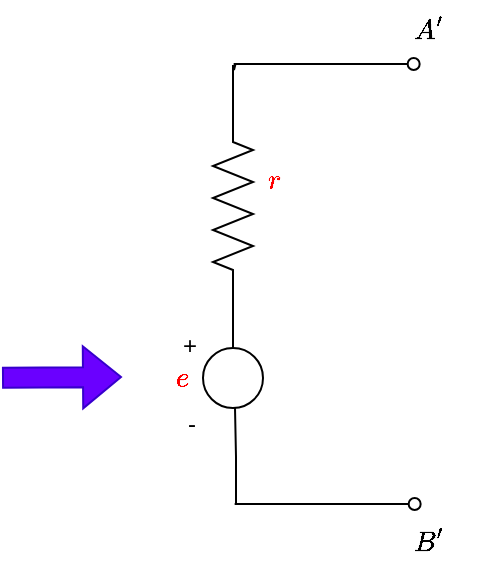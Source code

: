 <mxfile version="22.0.3" type="device">
  <diagram name="Trang-1" id="1M37mLG2Do78rF6zRw8D">
    <mxGraphModel dx="1036" dy="-1594" grid="1" gridSize="10" guides="1" tooltips="1" connect="1" arrows="1" fold="1" page="1" pageScale="1" pageWidth="850" pageHeight="1100" math="1" shadow="0">
      <root>
        <mxCell id="0" />
        <mxCell id="1" parent="0" />
        <mxCell id="b6KQPdWbR0L3vM4-EuTp-1" value="" style="edgeStyle=orthogonalEdgeStyle;rounded=0;orthogonalLoop=1;jettySize=auto;html=1;endArrow=none;endFill=0;" parent="1" edge="1">
          <mxGeometry relative="1" as="geometry">
            <mxPoint x="351.5" y="2532" as="sourcePoint" />
            <mxPoint x="352" y="2580" as="targetPoint" />
          </mxGeometry>
        </mxCell>
        <mxCell id="b6KQPdWbR0L3vM4-EuTp-2" value="" style="ellipse;whiteSpace=wrap;html=1;aspect=fixed;" parent="1" vertex="1">
          <mxGeometry x="335.5" y="2502" width="30" height="30" as="geometry" />
        </mxCell>
        <mxCell id="b6KQPdWbR0L3vM4-EuTp-3" value="" style="edgeStyle=orthogonalEdgeStyle;rounded=0;orthogonalLoop=1;jettySize=auto;html=1;endArrow=none;endFill=0;" parent="1" source="b6KQPdWbR0L3vM4-EuTp-6" target="b6KQPdWbR0L3vM4-EuTp-2" edge="1">
          <mxGeometry relative="1" as="geometry" />
        </mxCell>
        <mxCell id="b6KQPdWbR0L3vM4-EuTp-4" value="" style="edgeStyle=orthogonalEdgeStyle;rounded=0;orthogonalLoop=1;jettySize=auto;html=1;endArrow=none;endFill=0;" parent="1" source="b6KQPdWbR0L3vM4-EuTp-6" edge="1">
          <mxGeometry relative="1" as="geometry">
            <mxPoint x="351" y="2363" as="targetPoint" />
          </mxGeometry>
        </mxCell>
        <mxCell id="b6KQPdWbR0L3vM4-EuTp-5" value="" style="edgeStyle=orthogonalEdgeStyle;rounded=0;orthogonalLoop=1;jettySize=auto;html=1;endArrow=oval;endFill=0;" parent="1" edge="1">
          <mxGeometry relative="1" as="geometry">
            <mxPoint x="350.83" y="2360" as="sourcePoint" />
            <mxPoint x="440.83" y="2360" as="targetPoint" />
          </mxGeometry>
        </mxCell>
        <mxCell id="b6KQPdWbR0L3vM4-EuTp-6" value="" style="pointerEvents=1;verticalLabelPosition=bottom;shadow=0;dashed=0;align=center;html=1;verticalAlign=top;shape=mxgraph.electrical.resistors.resistor_2;direction=south;" parent="1" vertex="1">
          <mxGeometry x="340.5" y="2381" width="20" height="100" as="geometry" />
        </mxCell>
        <mxCell id="b6KQPdWbR0L3vM4-EuTp-7" value="" style="edgeStyle=orthogonalEdgeStyle;rounded=0;orthogonalLoop=1;jettySize=auto;html=1;endArrow=oval;endFill=0;" parent="1" edge="1">
          <mxGeometry relative="1" as="geometry">
            <mxPoint x="351.33" y="2580" as="sourcePoint" />
            <mxPoint x="441.33" y="2580" as="targetPoint" />
          </mxGeometry>
        </mxCell>
        <mxCell id="b6KQPdWbR0L3vM4-EuTp-8" value="$$e$$" style="text;html=1;strokeColor=none;fillColor=none;align=center;verticalAlign=middle;whiteSpace=wrap;rounded=0;fontColor=#FF0000;" parent="1" vertex="1">
          <mxGeometry x="295" y="2502" width="60" height="30" as="geometry" />
        </mxCell>
        <mxCell id="b6KQPdWbR0L3vM4-EuTp-9" value="+" style="text;html=1;strokeColor=none;fillColor=none;align=center;verticalAlign=middle;whiteSpace=wrap;rounded=0;" parent="1" vertex="1">
          <mxGeometry x="298.5" y="2486" width="60" height="30" as="geometry" />
        </mxCell>
        <mxCell id="b6KQPdWbR0L3vM4-EuTp-10" value="-" style="text;html=1;strokeColor=none;fillColor=none;align=center;verticalAlign=middle;whiteSpace=wrap;rounded=0;" parent="1" vertex="1">
          <mxGeometry x="300" y="2525" width="60" height="30" as="geometry" />
        </mxCell>
        <mxCell id="b6KQPdWbR0L3vM4-EuTp-11" value="$$r$$" style="text;html=1;strokeColor=none;fillColor=none;align=center;verticalAlign=middle;whiteSpace=wrap;rounded=0;fontColor=#FF0000;" parent="1" vertex="1">
          <mxGeometry x="340.5" y="2403" width="60" height="30" as="geometry" />
        </mxCell>
        <mxCell id="b6KQPdWbR0L3vM4-EuTp-12" value="$$A&#39;$$" style="text;html=1;strokeColor=none;fillColor=none;align=center;verticalAlign=middle;whiteSpace=wrap;rounded=0;" parent="1" vertex="1">
          <mxGeometry x="418" y="2328" width="60" height="30" as="geometry" />
        </mxCell>
        <mxCell id="b6KQPdWbR0L3vM4-EuTp-13" value="$$B&#39;$$" style="text;html=1;strokeColor=none;fillColor=none;align=center;verticalAlign=middle;whiteSpace=wrap;rounded=0;" parent="1" vertex="1">
          <mxGeometry x="418" y="2584" width="60" height="30" as="geometry" />
        </mxCell>
        <mxCell id="b6KQPdWbR0L3vM4-EuTp-14" value="" style="shape=flexArrow;endArrow=classic;html=1;rounded=0;labelBackgroundColor=none;fontColor=default;fillColor=#6a00ff;strokeColor=#3700CC;" parent="1" edge="1">
          <mxGeometry width="50" height="50" relative="1" as="geometry">
            <mxPoint x="235" y="2516.92" as="sourcePoint" />
            <mxPoint x="295" y="2516.5" as="targetPoint" />
          </mxGeometry>
        </mxCell>
      </root>
    </mxGraphModel>
  </diagram>
</mxfile>
